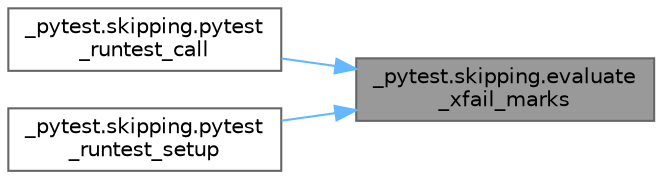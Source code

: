 digraph "_pytest.skipping.evaluate_xfail_marks"
{
 // LATEX_PDF_SIZE
  bgcolor="transparent";
  edge [fontname=Helvetica,fontsize=10,labelfontname=Helvetica,labelfontsize=10];
  node [fontname=Helvetica,fontsize=10,shape=box,height=0.2,width=0.4];
  rankdir="RL";
  Node1 [id="Node000001",label="_pytest.skipping.evaluate\l_xfail_marks",height=0.2,width=0.4,color="gray40", fillcolor="grey60", style="filled", fontcolor="black",tooltip=" "];
  Node1 -> Node2 [id="edge1_Node000001_Node000002",dir="back",color="steelblue1",style="solid",tooltip=" "];
  Node2 [id="Node000002",label="_pytest.skipping.pytest\l_runtest_call",height=0.2,width=0.4,color="grey40", fillcolor="white", style="filled",URL="$namespace__pytest_1_1skipping.html#a58b9b649f60894b62d4602f1bac5da3f",tooltip=" "];
  Node1 -> Node3 [id="edge2_Node000001_Node000003",dir="back",color="steelblue1",style="solid",tooltip=" "];
  Node3 [id="Node000003",label="_pytest.skipping.pytest\l_runtest_setup",height=0.2,width=0.4,color="grey40", fillcolor="white", style="filled",URL="$namespace__pytest_1_1skipping.html#aa185ea56386a9e084dfddb4d169e353c",tooltip=" "];
}
